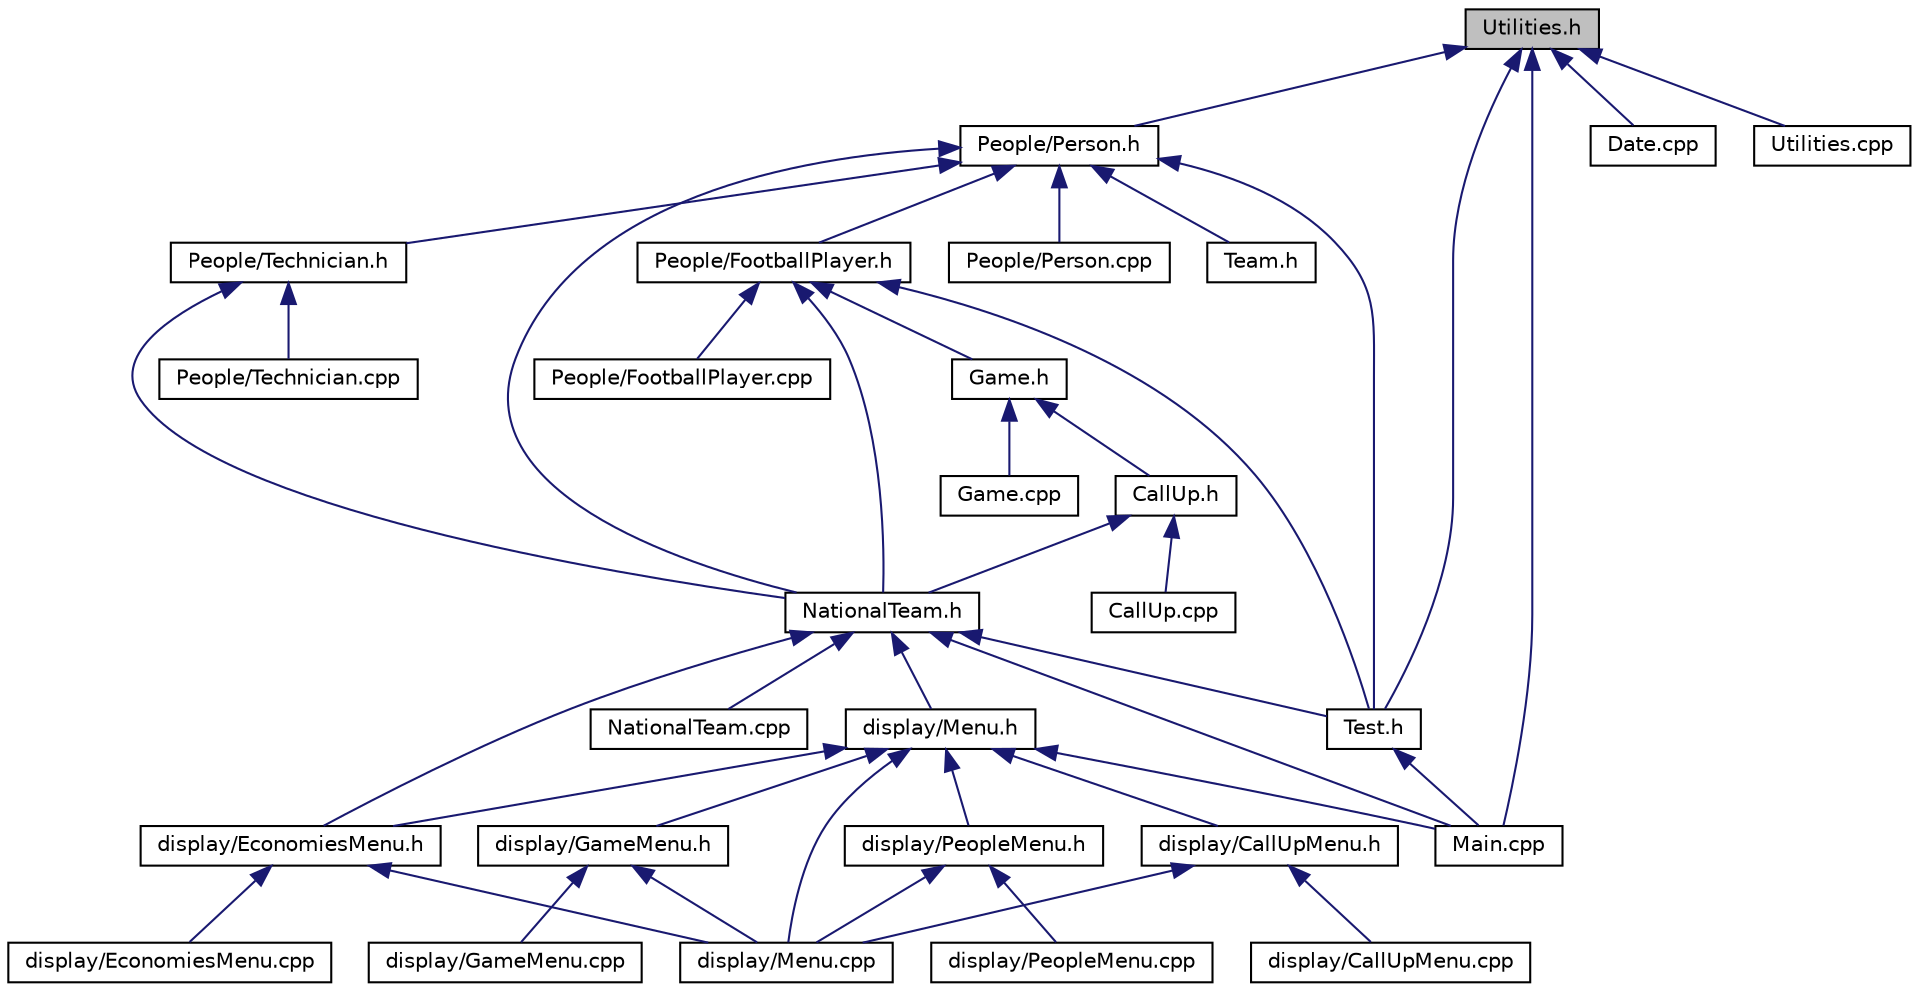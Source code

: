 digraph "Utilities.h"
{
 // LATEX_PDF_SIZE
  edge [fontname="Helvetica",fontsize="10",labelfontname="Helvetica",labelfontsize="10"];
  node [fontname="Helvetica",fontsize="10",shape=record];
  Node1 [label="Utilities.h",height=0.2,width=0.4,color="black", fillcolor="grey75", style="filled", fontcolor="black",tooltip=" "];
  Node1 -> Node2 [dir="back",color="midnightblue",fontsize="10",style="solid"];
  Node2 [label="People/Person.h",height=0.2,width=0.4,color="black", fillcolor="white", style="filled",URL="$_person_8h.html",tooltip=" "];
  Node2 -> Node3 [dir="back",color="midnightblue",fontsize="10",style="solid"];
  Node3 [label="People/FootballPlayer.h",height=0.2,width=0.4,color="black", fillcolor="white", style="filled",URL="$_football_player_8h.html",tooltip=" "];
  Node3 -> Node4 [dir="back",color="midnightblue",fontsize="10",style="solid"];
  Node4 [label="Game.h",height=0.2,width=0.4,color="black", fillcolor="white", style="filled",URL="$_game_8h.html",tooltip=" "];
  Node4 -> Node5 [dir="back",color="midnightblue",fontsize="10",style="solid"];
  Node5 [label="CallUp.h",height=0.2,width=0.4,color="black", fillcolor="white", style="filled",URL="$_call_up_8h.html",tooltip=" "];
  Node5 -> Node6 [dir="back",color="midnightblue",fontsize="10",style="solid"];
  Node6 [label="CallUp.cpp",height=0.2,width=0.4,color="black", fillcolor="white", style="filled",URL="$_call_up_8cpp.html",tooltip=" "];
  Node5 -> Node7 [dir="back",color="midnightblue",fontsize="10",style="solid"];
  Node7 [label="NationalTeam.h",height=0.2,width=0.4,color="black", fillcolor="white", style="filled",URL="$_national_team_8h.html",tooltip=" "];
  Node7 -> Node8 [dir="back",color="midnightblue",fontsize="10",style="solid"];
  Node8 [label="display/Menu.h",height=0.2,width=0.4,color="black", fillcolor="white", style="filled",URL="$_menu_8h.html",tooltip=" "];
  Node8 -> Node9 [dir="back",color="midnightblue",fontsize="10",style="solid"];
  Node9 [label="display/CallUpMenu.h",height=0.2,width=0.4,color="black", fillcolor="white", style="filled",URL="$_call_up_menu_8h.html",tooltip=" "];
  Node9 -> Node10 [dir="back",color="midnightblue",fontsize="10",style="solid"];
  Node10 [label="display/CallUpMenu.cpp",height=0.2,width=0.4,color="black", fillcolor="white", style="filled",URL="$_call_up_menu_8cpp.html",tooltip=" "];
  Node9 -> Node11 [dir="back",color="midnightblue",fontsize="10",style="solid"];
  Node11 [label="display/Menu.cpp",height=0.2,width=0.4,color="black", fillcolor="white", style="filled",URL="$_menu_8cpp.html",tooltip=" "];
  Node8 -> Node12 [dir="back",color="midnightblue",fontsize="10",style="solid"];
  Node12 [label="display/EconomiesMenu.h",height=0.2,width=0.4,color="black", fillcolor="white", style="filled",URL="$_economies_menu_8h.html",tooltip=" "];
  Node12 -> Node13 [dir="back",color="midnightblue",fontsize="10",style="solid"];
  Node13 [label="display/EconomiesMenu.cpp",height=0.2,width=0.4,color="black", fillcolor="white", style="filled",URL="$_economies_menu_8cpp.html",tooltip=" "];
  Node12 -> Node11 [dir="back",color="midnightblue",fontsize="10",style="solid"];
  Node8 -> Node14 [dir="back",color="midnightblue",fontsize="10",style="solid"];
  Node14 [label="display/GameMenu.h",height=0.2,width=0.4,color="black", fillcolor="white", style="filled",URL="$_game_menu_8h.html",tooltip=" "];
  Node14 -> Node15 [dir="back",color="midnightblue",fontsize="10",style="solid"];
  Node15 [label="display/GameMenu.cpp",height=0.2,width=0.4,color="black", fillcolor="white", style="filled",URL="$_game_menu_8cpp.html",tooltip=" "];
  Node14 -> Node11 [dir="back",color="midnightblue",fontsize="10",style="solid"];
  Node8 -> Node11 [dir="back",color="midnightblue",fontsize="10",style="solid"];
  Node8 -> Node16 [dir="back",color="midnightblue",fontsize="10",style="solid"];
  Node16 [label="display/PeopleMenu.h",height=0.2,width=0.4,color="black", fillcolor="white", style="filled",URL="$_people_menu_8h.html",tooltip=" "];
  Node16 -> Node11 [dir="back",color="midnightblue",fontsize="10",style="solid"];
  Node16 -> Node17 [dir="back",color="midnightblue",fontsize="10",style="solid"];
  Node17 [label="display/PeopleMenu.cpp",height=0.2,width=0.4,color="black", fillcolor="white", style="filled",URL="$_people_menu_8cpp.html",tooltip=" "];
  Node8 -> Node18 [dir="back",color="midnightblue",fontsize="10",style="solid"];
  Node18 [label="Main.cpp",height=0.2,width=0.4,color="black", fillcolor="white", style="filled",URL="$_main_8cpp.html",tooltip=" "];
  Node7 -> Node12 [dir="back",color="midnightblue",fontsize="10",style="solid"];
  Node7 -> Node18 [dir="back",color="midnightblue",fontsize="10",style="solid"];
  Node7 -> Node19 [dir="back",color="midnightblue",fontsize="10",style="solid"];
  Node19 [label="Test.h",height=0.2,width=0.4,color="black", fillcolor="white", style="filled",URL="$_test_8h.html",tooltip=" "];
  Node19 -> Node18 [dir="back",color="midnightblue",fontsize="10",style="solid"];
  Node7 -> Node20 [dir="back",color="midnightblue",fontsize="10",style="solid"];
  Node20 [label="NationalTeam.cpp",height=0.2,width=0.4,color="black", fillcolor="white", style="filled",URL="$_national_team_8cpp.html",tooltip=" "];
  Node4 -> Node21 [dir="back",color="midnightblue",fontsize="10",style="solid"];
  Node21 [label="Game.cpp",height=0.2,width=0.4,color="black", fillcolor="white", style="filled",URL="$_game_8cpp.html",tooltip=" "];
  Node3 -> Node7 [dir="back",color="midnightblue",fontsize="10",style="solid"];
  Node3 -> Node19 [dir="back",color="midnightblue",fontsize="10",style="solid"];
  Node3 -> Node22 [dir="back",color="midnightblue",fontsize="10",style="solid"];
  Node22 [label="People/FootballPlayer.cpp",height=0.2,width=0.4,color="black", fillcolor="white", style="filled",URL="$_football_player_8cpp.html",tooltip=" "];
  Node2 -> Node7 [dir="back",color="midnightblue",fontsize="10",style="solid"];
  Node2 -> Node23 [dir="back",color="midnightblue",fontsize="10",style="solid"];
  Node23 [label="People/Technician.h",height=0.2,width=0.4,color="black", fillcolor="white", style="filled",URL="$_technician_8h.html",tooltip=" "];
  Node23 -> Node7 [dir="back",color="midnightblue",fontsize="10",style="solid"];
  Node23 -> Node24 [dir="back",color="midnightblue",fontsize="10",style="solid"];
  Node24 [label="People/Technician.cpp",height=0.2,width=0.4,color="black", fillcolor="white", style="filled",URL="$_technician_8cpp.html",tooltip=" "];
  Node2 -> Node19 [dir="back",color="midnightblue",fontsize="10",style="solid"];
  Node2 -> Node25 [dir="back",color="midnightblue",fontsize="10",style="solid"];
  Node25 [label="People/Person.cpp",height=0.2,width=0.4,color="black", fillcolor="white", style="filled",URL="$_person_8cpp.html",tooltip=" "];
  Node2 -> Node26 [dir="back",color="midnightblue",fontsize="10",style="solid"];
  Node26 [label="Team.h",height=0.2,width=0.4,color="black", fillcolor="white", style="filled",URL="$_team_8h.html",tooltip=" "];
  Node1 -> Node27 [dir="back",color="midnightblue",fontsize="10",style="solid"];
  Node27 [label="Date.cpp",height=0.2,width=0.4,color="black", fillcolor="white", style="filled",URL="$_date_8cpp.html",tooltip=" "];
  Node1 -> Node18 [dir="back",color="midnightblue",fontsize="10",style="solid"];
  Node1 -> Node19 [dir="back",color="midnightblue",fontsize="10",style="solid"];
  Node1 -> Node28 [dir="back",color="midnightblue",fontsize="10",style="solid"];
  Node28 [label="Utilities.cpp",height=0.2,width=0.4,color="black", fillcolor="white", style="filled",URL="$_utilities_8cpp.html",tooltip=" "];
}

